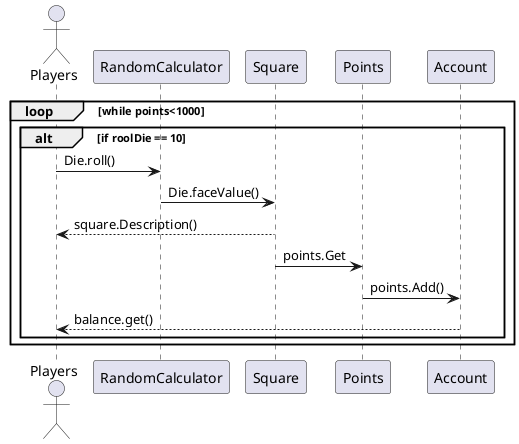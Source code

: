 @startuml
'https://plantuml.com/sequence-diagram

Actor Players as Players


loop while points<1000
alt if roolDie == 10
Players -> RandomCalculator: Die.roll()
RandomCalculator -> Square: Die.faceValue()
Square --> Players: square.Description()
Square -> Points: points.Get
Points ->Account: points.Add()
Account --> Players: balance.get()
end
end

@enduml